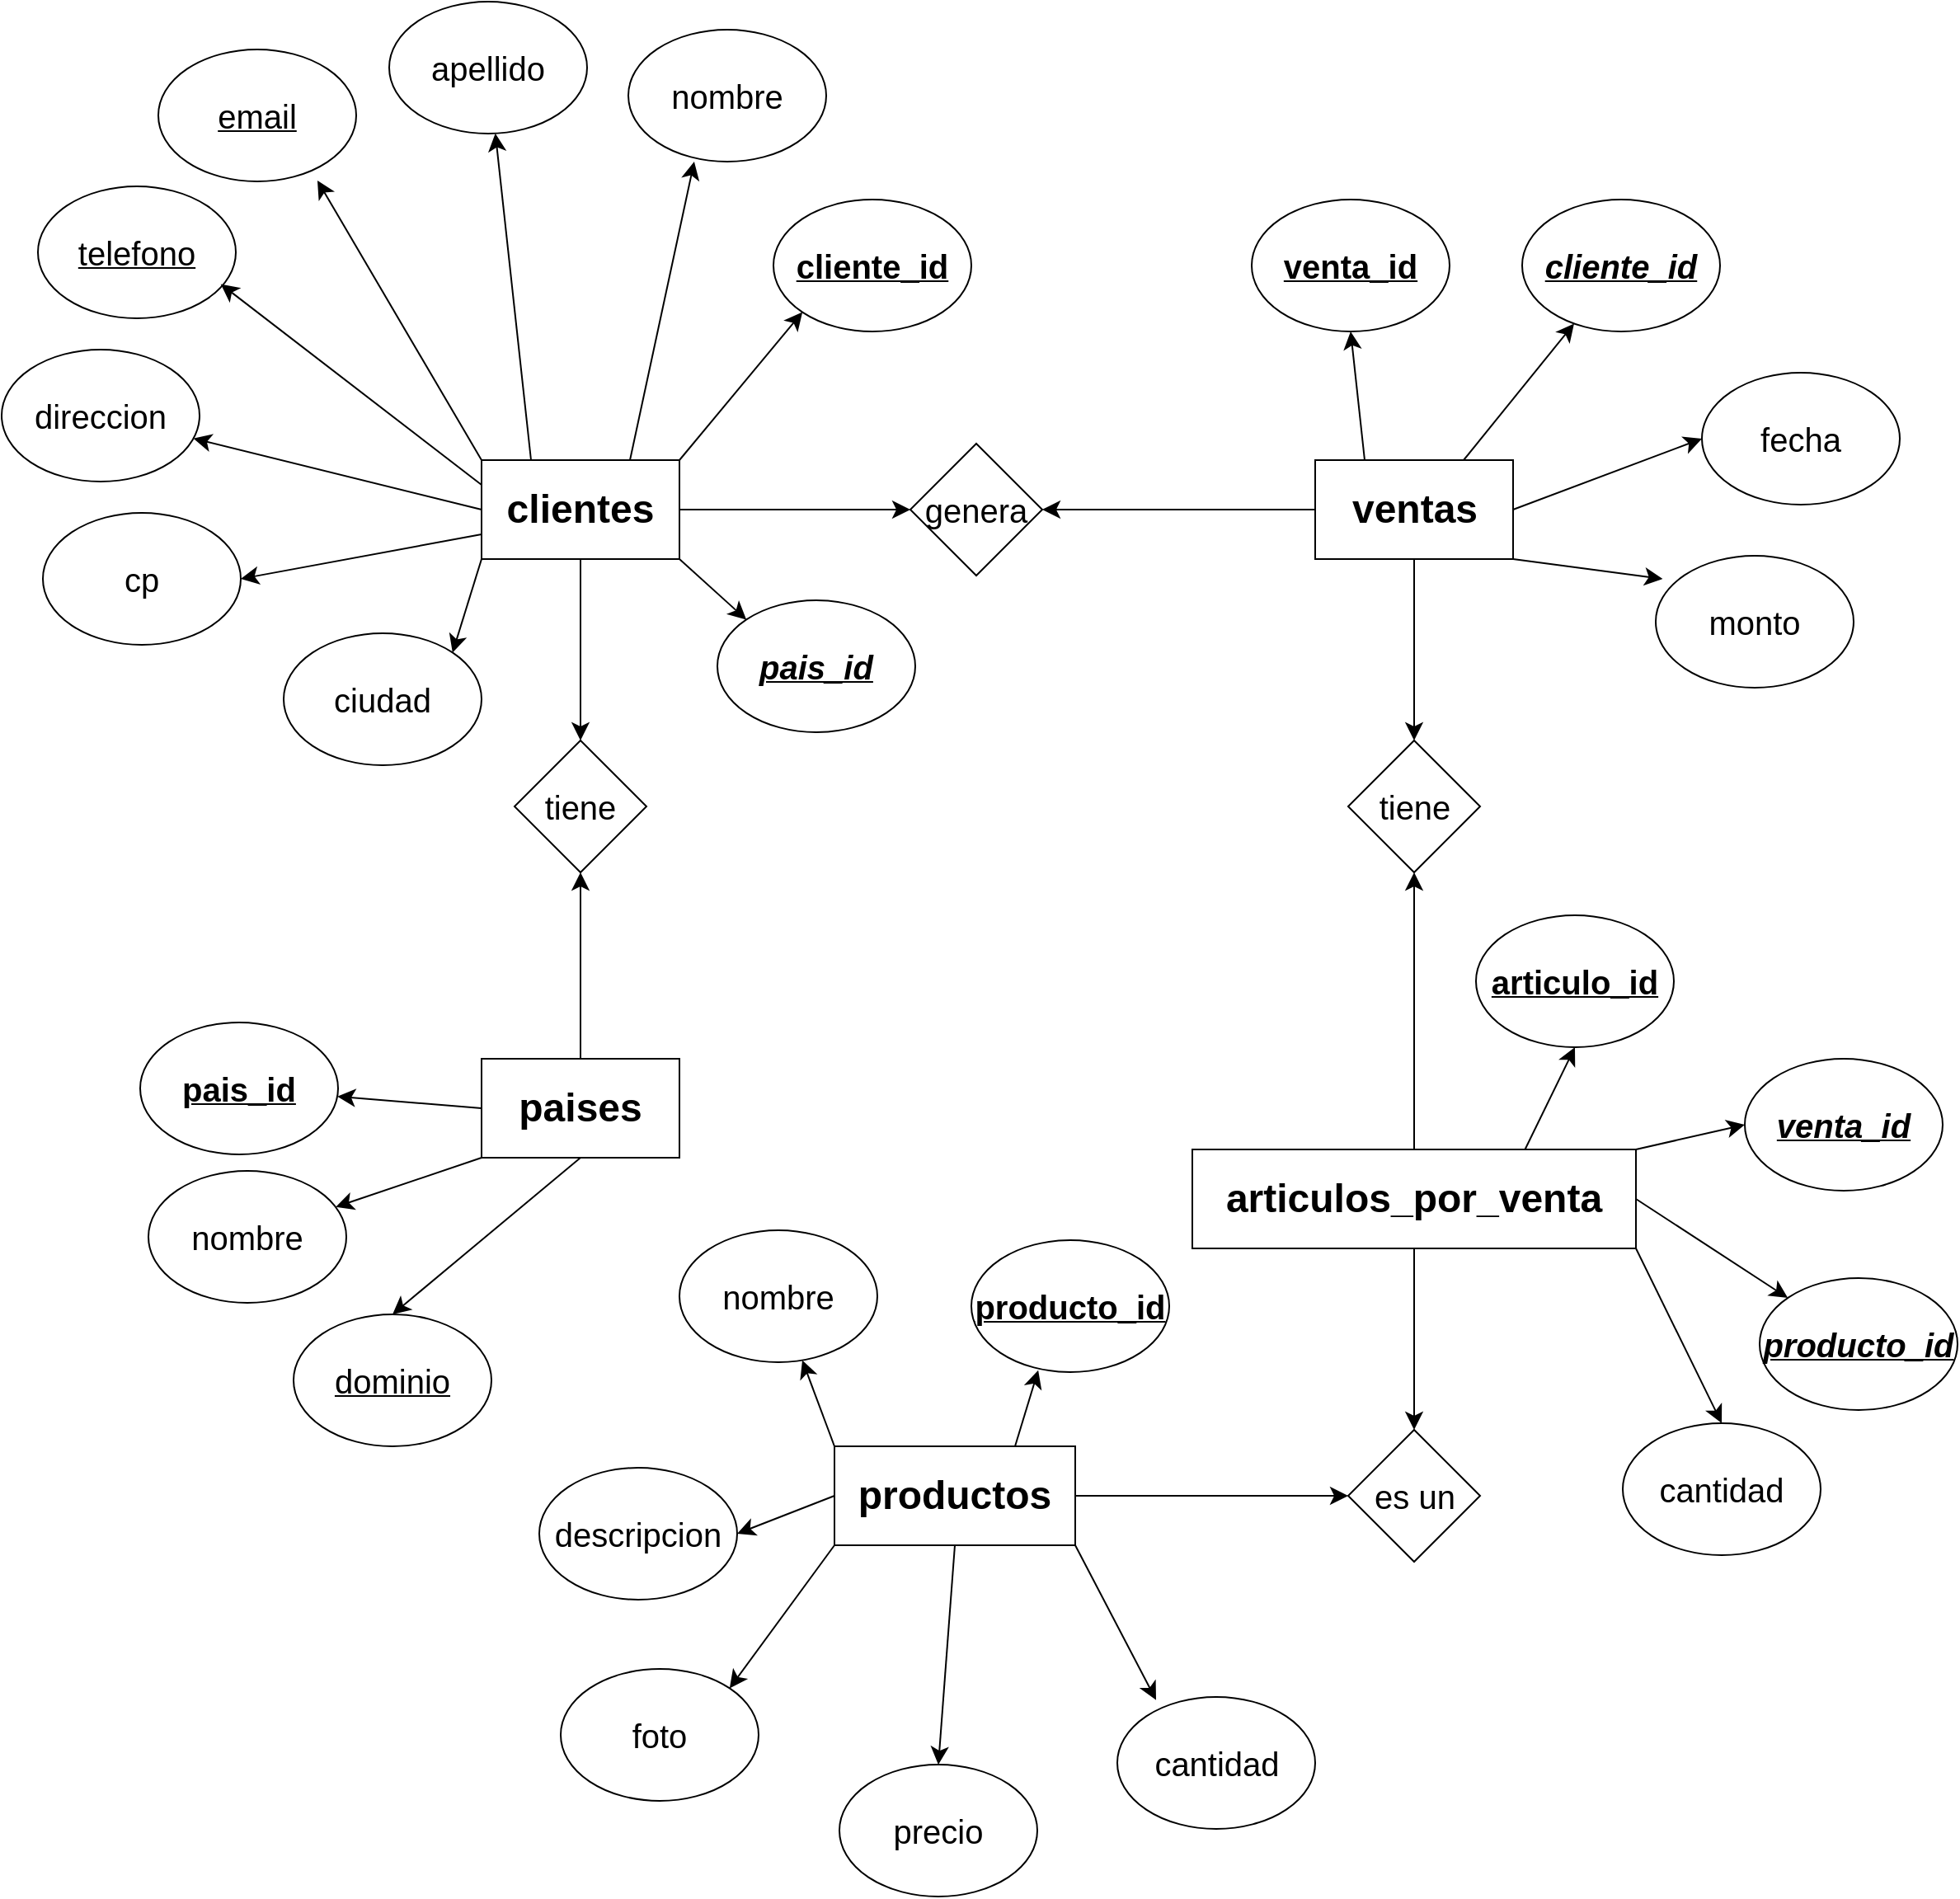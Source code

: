 <mxfile version="24.3.1" type="device">
  <diagram name="Página-1" id="JzK4bUNDXBgPIRXQ5m3p">
    <mxGraphModel dx="2160" dy="1524" grid="0" gridSize="10" guides="1" tooltips="1" connect="1" arrows="1" fold="1" page="0" pageScale="1" pageWidth="827" pageHeight="1169" math="0" shadow="0">
      <root>
        <mxCell id="0" />
        <mxCell id="1" parent="0" />
        <mxCell id="xU6tLc2lhdqfELH5Y_s3-8" value="" style="edgeStyle=none;curved=1;rounded=0;orthogonalLoop=1;jettySize=auto;html=1;fontSize=12;startSize=8;endSize=8;" edge="1" parent="1" source="xU6tLc2lhdqfELH5Y_s3-1" target="xU6tLc2lhdqfELH5Y_s3-7">
          <mxGeometry relative="1" as="geometry" />
        </mxCell>
        <mxCell id="xU6tLc2lhdqfELH5Y_s3-11" value="" style="edgeStyle=none;curved=1;rounded=0;orthogonalLoop=1;jettySize=auto;html=1;fontSize=12;startSize=8;endSize=8;" edge="1" parent="1" source="xU6tLc2lhdqfELH5Y_s3-1" target="xU6tLc2lhdqfELH5Y_s3-10">
          <mxGeometry relative="1" as="geometry" />
        </mxCell>
        <mxCell id="xU6tLc2lhdqfELH5Y_s3-66" style="edgeStyle=none;curved=1;rounded=0;orthogonalLoop=1;jettySize=auto;html=1;exitX=1;exitY=1;exitDx=0;exitDy=0;entryX=0;entryY=0;entryDx=0;entryDy=0;fontSize=12;startSize=8;endSize=8;" edge="1" parent="1" source="xU6tLc2lhdqfELH5Y_s3-1" target="xU6tLc2lhdqfELH5Y_s3-62">
          <mxGeometry relative="1" as="geometry" />
        </mxCell>
        <mxCell id="xU6tLc2lhdqfELH5Y_s3-67" style="edgeStyle=none;curved=1;rounded=0;orthogonalLoop=1;jettySize=auto;html=1;exitX=0;exitY=1;exitDx=0;exitDy=0;entryX=1;entryY=0;entryDx=0;entryDy=0;fontSize=12;startSize=8;endSize=8;" edge="1" parent="1" source="xU6tLc2lhdqfELH5Y_s3-1" target="xU6tLc2lhdqfELH5Y_s3-65">
          <mxGeometry relative="1" as="geometry" />
        </mxCell>
        <mxCell id="xU6tLc2lhdqfELH5Y_s3-68" style="edgeStyle=none;curved=1;rounded=0;orthogonalLoop=1;jettySize=auto;html=1;exitX=0;exitY=0.75;exitDx=0;exitDy=0;entryX=1;entryY=0.5;entryDx=0;entryDy=0;fontSize=12;startSize=8;endSize=8;" edge="1" parent="1" source="xU6tLc2lhdqfELH5Y_s3-1" target="xU6tLc2lhdqfELH5Y_s3-54">
          <mxGeometry relative="1" as="geometry" />
        </mxCell>
        <mxCell id="xU6tLc2lhdqfELH5Y_s3-69" style="edgeStyle=none;curved=1;rounded=0;orthogonalLoop=1;jettySize=auto;html=1;exitX=0;exitY=0.5;exitDx=0;exitDy=0;fontSize=12;startSize=8;endSize=8;" edge="1" parent="1" source="xU6tLc2lhdqfELH5Y_s3-1" target="xU6tLc2lhdqfELH5Y_s3-55">
          <mxGeometry relative="1" as="geometry" />
        </mxCell>
        <mxCell id="xU6tLc2lhdqfELH5Y_s3-72" style="edgeStyle=none;curved=1;rounded=0;orthogonalLoop=1;jettySize=auto;html=1;exitX=0.25;exitY=0;exitDx=0;exitDy=0;fontSize=12;startSize=8;endSize=8;" edge="1" parent="1" source="xU6tLc2lhdqfELH5Y_s3-1" target="xU6tLc2lhdqfELH5Y_s3-58">
          <mxGeometry relative="1" as="geometry" />
        </mxCell>
        <mxCell id="xU6tLc2lhdqfELH5Y_s3-74" style="edgeStyle=none;curved=1;rounded=0;orthogonalLoop=1;jettySize=auto;html=1;exitX=1;exitY=0;exitDx=0;exitDy=0;entryX=0;entryY=1;entryDx=0;entryDy=0;fontSize=12;startSize=8;endSize=8;" edge="1" parent="1" source="xU6tLc2lhdqfELH5Y_s3-1" target="xU6tLc2lhdqfELH5Y_s3-63">
          <mxGeometry relative="1" as="geometry" />
        </mxCell>
        <mxCell id="xU6tLc2lhdqfELH5Y_s3-1" value="&lt;b&gt;&lt;font style=&quot;font-size: 24px;&quot;&gt;clientes&lt;/font&gt;&lt;/b&gt;" style="rounded=0;whiteSpace=wrap;html=1;" vertex="1" parent="1">
          <mxGeometry x="274" y="-32" width="120" height="60" as="geometry" />
        </mxCell>
        <mxCell id="xU6tLc2lhdqfELH5Y_s3-12" style="edgeStyle=none;curved=1;rounded=0;orthogonalLoop=1;jettySize=auto;html=1;exitX=0;exitY=0.5;exitDx=0;exitDy=0;entryX=1;entryY=0.5;entryDx=0;entryDy=0;fontSize=12;startSize=8;endSize=8;" edge="1" parent="1" source="xU6tLc2lhdqfELH5Y_s3-2" target="xU6tLc2lhdqfELH5Y_s3-10">
          <mxGeometry relative="1" as="geometry" />
        </mxCell>
        <mxCell id="xU6tLc2lhdqfELH5Y_s3-14" value="" style="edgeStyle=none;curved=1;rounded=0;orthogonalLoop=1;jettySize=auto;html=1;fontSize=12;startSize=8;endSize=8;" edge="1" parent="1" source="xU6tLc2lhdqfELH5Y_s3-2" target="xU6tLc2lhdqfELH5Y_s3-13">
          <mxGeometry relative="1" as="geometry" />
        </mxCell>
        <mxCell id="xU6tLc2lhdqfELH5Y_s3-38" style="edgeStyle=none;curved=1;rounded=0;orthogonalLoop=1;jettySize=auto;html=1;exitX=0.25;exitY=0;exitDx=0;exitDy=0;entryX=0.5;entryY=1;entryDx=0;entryDy=0;fontSize=12;startSize=8;endSize=8;" edge="1" parent="1" source="xU6tLc2lhdqfELH5Y_s3-2" target="xU6tLc2lhdqfELH5Y_s3-34">
          <mxGeometry relative="1" as="geometry" />
        </mxCell>
        <mxCell id="xU6tLc2lhdqfELH5Y_s3-39" style="edgeStyle=none;curved=1;rounded=0;orthogonalLoop=1;jettySize=auto;html=1;exitX=0.75;exitY=0;exitDx=0;exitDy=0;fontSize=12;startSize=8;endSize=8;" edge="1" parent="1" source="xU6tLc2lhdqfELH5Y_s3-2" target="xU6tLc2lhdqfELH5Y_s3-35">
          <mxGeometry relative="1" as="geometry" />
        </mxCell>
        <mxCell id="xU6tLc2lhdqfELH5Y_s3-40" style="edgeStyle=none;curved=1;rounded=0;orthogonalLoop=1;jettySize=auto;html=1;exitX=1;exitY=0.5;exitDx=0;exitDy=0;entryX=0;entryY=0.5;entryDx=0;entryDy=0;fontSize=12;startSize=8;endSize=8;" edge="1" parent="1" source="xU6tLc2lhdqfELH5Y_s3-2" target="xU6tLc2lhdqfELH5Y_s3-36">
          <mxGeometry relative="1" as="geometry" />
        </mxCell>
        <mxCell id="xU6tLc2lhdqfELH5Y_s3-2" value="&lt;b&gt;&lt;font style=&quot;font-size: 24px;&quot;&gt;ventas&lt;/font&gt;&lt;/b&gt;" style="rounded=0;whiteSpace=wrap;html=1;" vertex="1" parent="1">
          <mxGeometry x="779.5" y="-32" width="120" height="60" as="geometry" />
        </mxCell>
        <mxCell id="xU6tLc2lhdqfELH5Y_s3-15" style="edgeStyle=none;curved=1;rounded=0;orthogonalLoop=1;jettySize=auto;html=1;exitX=0.5;exitY=0;exitDx=0;exitDy=0;entryX=0.5;entryY=1;entryDx=0;entryDy=0;fontSize=12;startSize=8;endSize=8;" edge="1" parent="1" source="xU6tLc2lhdqfELH5Y_s3-3" target="xU6tLc2lhdqfELH5Y_s3-13">
          <mxGeometry relative="1" as="geometry" />
        </mxCell>
        <mxCell id="xU6tLc2lhdqfELH5Y_s3-17" value="" style="edgeStyle=none;curved=1;rounded=0;orthogonalLoop=1;jettySize=auto;html=1;fontSize=12;startSize=8;endSize=8;" edge="1" parent="1" source="xU6tLc2lhdqfELH5Y_s3-3" target="xU6tLc2lhdqfELH5Y_s3-16">
          <mxGeometry relative="1" as="geometry" />
        </mxCell>
        <mxCell id="xU6tLc2lhdqfELH5Y_s3-29" style="edgeStyle=none;curved=1;rounded=0;orthogonalLoop=1;jettySize=auto;html=1;exitX=0.75;exitY=0;exitDx=0;exitDy=0;entryX=0.5;entryY=1;entryDx=0;entryDy=0;fontSize=12;startSize=8;endSize=8;" edge="1" parent="1" source="xU6tLc2lhdqfELH5Y_s3-3" target="xU6tLc2lhdqfELH5Y_s3-22">
          <mxGeometry relative="1" as="geometry" />
        </mxCell>
        <mxCell id="xU6tLc2lhdqfELH5Y_s3-30" style="edgeStyle=none;curved=1;rounded=0;orthogonalLoop=1;jettySize=auto;html=1;exitX=1;exitY=0;exitDx=0;exitDy=0;entryX=0;entryY=0.5;entryDx=0;entryDy=0;fontSize=12;startSize=8;endSize=8;" edge="1" parent="1" source="xU6tLc2lhdqfELH5Y_s3-3" target="xU6tLc2lhdqfELH5Y_s3-26">
          <mxGeometry relative="1" as="geometry" />
        </mxCell>
        <mxCell id="xU6tLc2lhdqfELH5Y_s3-31" style="edgeStyle=none;curved=1;rounded=0;orthogonalLoop=1;jettySize=auto;html=1;exitX=1;exitY=0.5;exitDx=0;exitDy=0;fontSize=12;startSize=8;endSize=8;" edge="1" parent="1" source="xU6tLc2lhdqfELH5Y_s3-3" target="xU6tLc2lhdqfELH5Y_s3-27">
          <mxGeometry relative="1" as="geometry" />
        </mxCell>
        <mxCell id="xU6tLc2lhdqfELH5Y_s3-32" style="edgeStyle=none;curved=1;rounded=0;orthogonalLoop=1;jettySize=auto;html=1;exitX=1;exitY=1;exitDx=0;exitDy=0;entryX=0.5;entryY=0;entryDx=0;entryDy=0;fontSize=12;startSize=8;endSize=8;" edge="1" parent="1" source="xU6tLc2lhdqfELH5Y_s3-3" target="xU6tLc2lhdqfELH5Y_s3-28">
          <mxGeometry relative="1" as="geometry" />
        </mxCell>
        <mxCell id="xU6tLc2lhdqfELH5Y_s3-3" value="&lt;b&gt;&lt;font style=&quot;font-size: 24px;&quot;&gt;articulos_por_venta&lt;/font&gt;&lt;/b&gt;" style="rounded=0;whiteSpace=wrap;html=1;" vertex="1" parent="1">
          <mxGeometry x="705" y="386" width="269" height="60" as="geometry" />
        </mxCell>
        <mxCell id="xU6tLc2lhdqfELH5Y_s3-18" style="edgeStyle=none;curved=1;rounded=0;orthogonalLoop=1;jettySize=auto;html=1;exitX=1;exitY=0.5;exitDx=0;exitDy=0;entryX=0;entryY=0.5;entryDx=0;entryDy=0;fontSize=12;startSize=8;endSize=8;" edge="1" parent="1" source="xU6tLc2lhdqfELH5Y_s3-4" target="xU6tLc2lhdqfELH5Y_s3-16">
          <mxGeometry relative="1" as="geometry" />
        </mxCell>
        <mxCell id="xU6tLc2lhdqfELH5Y_s3-49" style="edgeStyle=none;curved=1;rounded=0;orthogonalLoop=1;jettySize=auto;html=1;exitX=0.5;exitY=1;exitDx=0;exitDy=0;entryX=0.5;entryY=0;entryDx=0;entryDy=0;fontSize=12;startSize=8;endSize=8;" edge="1" parent="1" source="xU6tLc2lhdqfELH5Y_s3-4" target="xU6tLc2lhdqfELH5Y_s3-46">
          <mxGeometry relative="1" as="geometry" />
        </mxCell>
        <mxCell id="xU6tLc2lhdqfELH5Y_s3-50" style="edgeStyle=none;curved=1;rounded=0;orthogonalLoop=1;jettySize=auto;html=1;exitX=0;exitY=1;exitDx=0;exitDy=0;entryX=1;entryY=0;entryDx=0;entryDy=0;fontSize=12;startSize=8;endSize=8;" edge="1" parent="1" source="xU6tLc2lhdqfELH5Y_s3-4" target="xU6tLc2lhdqfELH5Y_s3-45">
          <mxGeometry relative="1" as="geometry" />
        </mxCell>
        <mxCell id="xU6tLc2lhdqfELH5Y_s3-51" style="edgeStyle=none;curved=1;rounded=0;orthogonalLoop=1;jettySize=auto;html=1;exitX=0;exitY=0.5;exitDx=0;exitDy=0;entryX=1;entryY=0.5;entryDx=0;entryDy=0;fontSize=12;startSize=8;endSize=8;" edge="1" parent="1" source="xU6tLc2lhdqfELH5Y_s3-4" target="xU6tLc2lhdqfELH5Y_s3-42">
          <mxGeometry relative="1" as="geometry" />
        </mxCell>
        <mxCell id="xU6tLc2lhdqfELH5Y_s3-52" style="edgeStyle=none;curved=1;rounded=0;orthogonalLoop=1;jettySize=auto;html=1;exitX=0;exitY=0;exitDx=0;exitDy=0;fontSize=12;startSize=8;endSize=8;" edge="1" parent="1" source="xU6tLc2lhdqfELH5Y_s3-4" target="xU6tLc2lhdqfELH5Y_s3-43">
          <mxGeometry relative="1" as="geometry" />
        </mxCell>
        <mxCell id="xU6tLc2lhdqfELH5Y_s3-4" value="&lt;b&gt;&lt;font style=&quot;font-size: 24px;&quot;&gt;productos&lt;/font&gt;&lt;/b&gt;" style="rounded=0;whiteSpace=wrap;html=1;" vertex="1" parent="1">
          <mxGeometry x="488" y="566" width="146" height="60" as="geometry" />
        </mxCell>
        <mxCell id="xU6tLc2lhdqfELH5Y_s3-9" style="edgeStyle=none;curved=1;rounded=0;orthogonalLoop=1;jettySize=auto;html=1;exitX=0.5;exitY=0;exitDx=0;exitDy=0;fontSize=12;startSize=8;endSize=8;" edge="1" parent="1" source="xU6tLc2lhdqfELH5Y_s3-5" target="xU6tLc2lhdqfELH5Y_s3-7">
          <mxGeometry relative="1" as="geometry" />
        </mxCell>
        <mxCell id="xU6tLc2lhdqfELH5Y_s3-23" style="edgeStyle=none;curved=1;rounded=0;orthogonalLoop=1;jettySize=auto;html=1;exitX=0;exitY=0.5;exitDx=0;exitDy=0;fontSize=12;startSize=8;endSize=8;" edge="1" parent="1" source="xU6tLc2lhdqfELH5Y_s3-5" target="xU6tLc2lhdqfELH5Y_s3-19">
          <mxGeometry relative="1" as="geometry" />
        </mxCell>
        <mxCell id="xU6tLc2lhdqfELH5Y_s3-24" style="edgeStyle=none;curved=1;rounded=0;orthogonalLoop=1;jettySize=auto;html=1;exitX=0;exitY=1;exitDx=0;exitDy=0;fontSize=12;startSize=8;endSize=8;" edge="1" parent="1" source="xU6tLc2lhdqfELH5Y_s3-5" target="xU6tLc2lhdqfELH5Y_s3-20">
          <mxGeometry relative="1" as="geometry" />
        </mxCell>
        <mxCell id="xU6tLc2lhdqfELH5Y_s3-25" style="edgeStyle=none;curved=1;rounded=0;orthogonalLoop=1;jettySize=auto;html=1;exitX=0.5;exitY=1;exitDx=0;exitDy=0;entryX=0.5;entryY=0;entryDx=0;entryDy=0;fontSize=12;startSize=8;endSize=8;" edge="1" parent="1" source="xU6tLc2lhdqfELH5Y_s3-5" target="xU6tLc2lhdqfELH5Y_s3-21">
          <mxGeometry relative="1" as="geometry" />
        </mxCell>
        <mxCell id="xU6tLc2lhdqfELH5Y_s3-5" value="&lt;b&gt;&lt;font style=&quot;font-size: 24px;&quot;&gt;paises&lt;/font&gt;&lt;/b&gt;" style="rounded=0;whiteSpace=wrap;html=1;" vertex="1" parent="1">
          <mxGeometry x="274" y="331" width="120" height="60" as="geometry" />
        </mxCell>
        <mxCell id="xU6tLc2lhdqfELH5Y_s3-7" value="&lt;font style=&quot;font-size: 20px;&quot;&gt;tiene&lt;/font&gt;" style="rhombus;whiteSpace=wrap;html=1;rounded=0;" vertex="1" parent="1">
          <mxGeometry x="294" y="138" width="80" height="80" as="geometry" />
        </mxCell>
        <mxCell id="xU6tLc2lhdqfELH5Y_s3-10" value="&lt;font style=&quot;font-size: 20px;&quot;&gt;genera&lt;/font&gt;" style="rhombus;whiteSpace=wrap;html=1;rounded=0;" vertex="1" parent="1">
          <mxGeometry x="534" y="-42" width="80" height="80" as="geometry" />
        </mxCell>
        <mxCell id="xU6tLc2lhdqfELH5Y_s3-13" value="&lt;font style=&quot;font-size: 20px;&quot;&gt;tiene&lt;/font&gt;" style="rhombus;whiteSpace=wrap;html=1;rounded=0;" vertex="1" parent="1">
          <mxGeometry x="799.5" y="138" width="80" height="80" as="geometry" />
        </mxCell>
        <mxCell id="xU6tLc2lhdqfELH5Y_s3-16" value="&lt;font style=&quot;font-size: 20px;&quot;&gt;es un&lt;/font&gt;" style="rhombus;whiteSpace=wrap;html=1;rounded=0;" vertex="1" parent="1">
          <mxGeometry x="799.5" y="556" width="80" height="80" as="geometry" />
        </mxCell>
        <mxCell id="xU6tLc2lhdqfELH5Y_s3-19" value="&lt;u&gt;&lt;b&gt;&lt;font style=&quot;font-size: 20px;&quot;&gt;pais_id&lt;/font&gt;&lt;/b&gt;&lt;/u&gt;" style="ellipse;whiteSpace=wrap;html=1;" vertex="1" parent="1">
          <mxGeometry x="67" y="309" width="120" height="80" as="geometry" />
        </mxCell>
        <mxCell id="xU6tLc2lhdqfELH5Y_s3-20" value="&lt;font style=&quot;font-size: 20px;&quot;&gt;nombre&lt;/font&gt;" style="ellipse;whiteSpace=wrap;html=1;" vertex="1" parent="1">
          <mxGeometry x="72" y="399" width="120" height="80" as="geometry" />
        </mxCell>
        <mxCell id="xU6tLc2lhdqfELH5Y_s3-21" value="&lt;font style=&quot;font-size: 20px;&quot;&gt;dominio&lt;/font&gt;" style="ellipse;whiteSpace=wrap;html=1;fontStyle=4" vertex="1" parent="1">
          <mxGeometry x="160" y="486" width="120" height="80" as="geometry" />
        </mxCell>
        <mxCell id="xU6tLc2lhdqfELH5Y_s3-22" value="&lt;b&gt;&lt;u&gt;&lt;font style=&quot;font-size: 20px;&quot;&gt;articulo_id&lt;/font&gt;&lt;/u&gt;&lt;/b&gt;" style="ellipse;whiteSpace=wrap;html=1;" vertex="1" parent="1">
          <mxGeometry x="877" y="244" width="120" height="80" as="geometry" />
        </mxCell>
        <mxCell id="xU6tLc2lhdqfELH5Y_s3-26" value="&lt;i&gt;&lt;b&gt;&lt;u&gt;&lt;font style=&quot;font-size: 20px;&quot;&gt;venta_id&lt;/font&gt;&lt;/u&gt;&lt;/b&gt;&lt;/i&gt;" style="ellipse;whiteSpace=wrap;html=1;" vertex="1" parent="1">
          <mxGeometry x="1040" y="331" width="120" height="80" as="geometry" />
        </mxCell>
        <mxCell id="xU6tLc2lhdqfELH5Y_s3-27" value="&lt;i&gt;&lt;b&gt;&lt;u&gt;&lt;font style=&quot;font-size: 20px;&quot;&gt;producto_id&lt;/font&gt;&lt;/u&gt;&lt;/b&gt;&lt;/i&gt;" style="ellipse;whiteSpace=wrap;html=1;" vertex="1" parent="1">
          <mxGeometry x="1049" y="464" width="120" height="80" as="geometry" />
        </mxCell>
        <mxCell id="xU6tLc2lhdqfELH5Y_s3-28" value="&lt;font style=&quot;font-size: 20px;&quot;&gt;cantidad&lt;/font&gt;" style="ellipse;whiteSpace=wrap;html=1;" vertex="1" parent="1">
          <mxGeometry x="966" y="552" width="120" height="80" as="geometry" />
        </mxCell>
        <mxCell id="xU6tLc2lhdqfELH5Y_s3-34" value="&lt;b&gt;&lt;u&gt;&lt;font style=&quot;font-size: 20px;&quot;&gt;venta_id&lt;/font&gt;&lt;/u&gt;&lt;/b&gt;" style="ellipse;whiteSpace=wrap;html=1;" vertex="1" parent="1">
          <mxGeometry x="741" y="-190" width="120" height="80" as="geometry" />
        </mxCell>
        <mxCell id="xU6tLc2lhdqfELH5Y_s3-35" value="&lt;i&gt;&lt;b&gt;&lt;u&gt;&lt;font style=&quot;font-size: 20px;&quot;&gt;cliente_id&lt;/font&gt;&lt;/u&gt;&lt;/b&gt;&lt;/i&gt;" style="ellipse;whiteSpace=wrap;html=1;" vertex="1" parent="1">
          <mxGeometry x="905" y="-190" width="120" height="80" as="geometry" />
        </mxCell>
        <mxCell id="xU6tLc2lhdqfELH5Y_s3-36" value="&lt;font style=&quot;font-size: 20px;&quot;&gt;fecha&lt;/font&gt;" style="ellipse;whiteSpace=wrap;html=1;" vertex="1" parent="1">
          <mxGeometry x="1014" y="-85" width="120" height="80" as="geometry" />
        </mxCell>
        <mxCell id="xU6tLc2lhdqfELH5Y_s3-37" value="&lt;font style=&quot;font-size: 20px;&quot;&gt;monto&lt;/font&gt;" style="ellipse;whiteSpace=wrap;html=1;" vertex="1" parent="1">
          <mxGeometry x="986" y="26" width="120" height="80" as="geometry" />
        </mxCell>
        <mxCell id="xU6tLc2lhdqfELH5Y_s3-41" style="edgeStyle=none;curved=1;rounded=0;orthogonalLoop=1;jettySize=auto;html=1;exitX=1;exitY=1;exitDx=0;exitDy=0;entryX=0.035;entryY=0.175;entryDx=0;entryDy=0;entryPerimeter=0;fontSize=12;startSize=8;endSize=8;" edge="1" parent="1" source="xU6tLc2lhdqfELH5Y_s3-2" target="xU6tLc2lhdqfELH5Y_s3-37">
          <mxGeometry relative="1" as="geometry" />
        </mxCell>
        <mxCell id="xU6tLc2lhdqfELH5Y_s3-42" value="&lt;font style=&quot;font-size: 20px;&quot;&gt;descripcion&lt;/font&gt;" style="ellipse;whiteSpace=wrap;html=1;" vertex="1" parent="1">
          <mxGeometry x="309" y="579" width="120" height="80" as="geometry" />
        </mxCell>
        <mxCell id="xU6tLc2lhdqfELH5Y_s3-43" value="&lt;font style=&quot;font-size: 20px;&quot;&gt;nombre&lt;/font&gt;" style="ellipse;whiteSpace=wrap;html=1;" vertex="1" parent="1">
          <mxGeometry x="394" y="435" width="120" height="80" as="geometry" />
        </mxCell>
        <mxCell id="xU6tLc2lhdqfELH5Y_s3-44" value="&lt;u&gt;&lt;b style=&quot;&quot;&gt;&lt;font style=&quot;font-size: 20px;&quot;&gt;producto_id&lt;/font&gt;&lt;/b&gt;&lt;/u&gt;" style="ellipse;whiteSpace=wrap;html=1;" vertex="1" parent="1">
          <mxGeometry x="571" y="441" width="120" height="80" as="geometry" />
        </mxCell>
        <mxCell id="xU6tLc2lhdqfELH5Y_s3-45" value="&lt;font style=&quot;font-size: 20px;&quot;&gt;foto&lt;/font&gt;" style="ellipse;whiteSpace=wrap;html=1;" vertex="1" parent="1">
          <mxGeometry x="322" y="701" width="120" height="80" as="geometry" />
        </mxCell>
        <mxCell id="xU6tLc2lhdqfELH5Y_s3-46" value="&lt;font style=&quot;font-size: 20px;&quot;&gt;precio&lt;/font&gt;" style="ellipse;whiteSpace=wrap;html=1;" vertex="1" parent="1">
          <mxGeometry x="491" y="759" width="120" height="80" as="geometry" />
        </mxCell>
        <mxCell id="xU6tLc2lhdqfELH5Y_s3-47" value="&lt;font style=&quot;font-size: 20px;&quot;&gt;cantidad&lt;/font&gt;" style="ellipse;whiteSpace=wrap;html=1;" vertex="1" parent="1">
          <mxGeometry x="659.5" y="718" width="120" height="80" as="geometry" />
        </mxCell>
        <mxCell id="xU6tLc2lhdqfELH5Y_s3-48" style="edgeStyle=none;curved=1;rounded=0;orthogonalLoop=1;jettySize=auto;html=1;exitX=1;exitY=1;exitDx=0;exitDy=0;entryX=0.196;entryY=0.023;entryDx=0;entryDy=0;entryPerimeter=0;fontSize=12;startSize=8;endSize=8;" edge="1" parent="1" source="xU6tLc2lhdqfELH5Y_s3-4" target="xU6tLc2lhdqfELH5Y_s3-47">
          <mxGeometry relative="1" as="geometry" />
        </mxCell>
        <mxCell id="xU6tLc2lhdqfELH5Y_s3-53" style="edgeStyle=none;curved=1;rounded=0;orthogonalLoop=1;jettySize=auto;html=1;exitX=0.75;exitY=0;exitDx=0;exitDy=0;entryX=0.338;entryY=0.986;entryDx=0;entryDy=0;entryPerimeter=0;fontSize=12;startSize=8;endSize=8;" edge="1" parent="1" source="xU6tLc2lhdqfELH5Y_s3-4" target="xU6tLc2lhdqfELH5Y_s3-44">
          <mxGeometry relative="1" as="geometry" />
        </mxCell>
        <mxCell id="xU6tLc2lhdqfELH5Y_s3-54" value="&lt;font style=&quot;font-size: 20px;&quot;&gt;cp&lt;/font&gt;" style="ellipse;whiteSpace=wrap;html=1;" vertex="1" parent="1">
          <mxGeometry x="8" width="120" height="80" as="geometry" />
        </mxCell>
        <mxCell id="xU6tLc2lhdqfELH5Y_s3-55" value="&lt;font style=&quot;font-size: 20px;&quot;&gt;direccion&lt;/font&gt;" style="ellipse;whiteSpace=wrap;html=1;" vertex="1" parent="1">
          <mxGeometry x="-17" y="-99" width="120" height="80" as="geometry" />
        </mxCell>
        <mxCell id="xU6tLc2lhdqfELH5Y_s3-56" value="&lt;u&gt;&lt;font style=&quot;font-size: 20px;&quot;&gt;telefono&lt;/font&gt;&lt;/u&gt;" style="ellipse;whiteSpace=wrap;html=1;" vertex="1" parent="1">
          <mxGeometry x="5" y="-198" width="120" height="80" as="geometry" />
        </mxCell>
        <mxCell id="xU6tLc2lhdqfELH5Y_s3-57" value="&lt;u&gt;&lt;font style=&quot;font-size: 20px;&quot;&gt;email&lt;/font&gt;&lt;/u&gt;" style="ellipse;whiteSpace=wrap;html=1;" vertex="1" parent="1">
          <mxGeometry x="78" y="-281" width="120" height="80" as="geometry" />
        </mxCell>
        <mxCell id="xU6tLc2lhdqfELH5Y_s3-58" value="&lt;font style=&quot;font-size: 20px;&quot;&gt;apellido&lt;/font&gt;" style="ellipse;whiteSpace=wrap;html=1;" vertex="1" parent="1">
          <mxGeometry x="218" y="-310" width="120" height="80" as="geometry" />
        </mxCell>
        <mxCell id="xU6tLc2lhdqfELH5Y_s3-60" value="&lt;font style=&quot;font-size: 20px;&quot;&gt;nombre&lt;/font&gt;" style="ellipse;whiteSpace=wrap;html=1;" vertex="1" parent="1">
          <mxGeometry x="363" y="-293" width="120" height="80" as="geometry" />
        </mxCell>
        <mxCell id="xU6tLc2lhdqfELH5Y_s3-62" value="&lt;u&gt;&lt;b&gt;&lt;i&gt;&lt;font style=&quot;font-size: 20px;&quot;&gt;pais_id&lt;/font&gt;&lt;/i&gt;&lt;/b&gt;&lt;/u&gt;" style="ellipse;whiteSpace=wrap;html=1;" vertex="1" parent="1">
          <mxGeometry x="417" y="53" width="120" height="80" as="geometry" />
        </mxCell>
        <mxCell id="xU6tLc2lhdqfELH5Y_s3-63" value="&lt;u&gt;&lt;b&gt;&lt;font style=&quot;font-size: 20px;&quot;&gt;cliente_id&lt;/font&gt;&lt;/b&gt;&lt;/u&gt;" style="ellipse;whiteSpace=wrap;html=1;" vertex="1" parent="1">
          <mxGeometry x="451" y="-190" width="120" height="80" as="geometry" />
        </mxCell>
        <mxCell id="xU6tLc2lhdqfELH5Y_s3-65" value="&lt;font style=&quot;font-size: 20px;&quot;&gt;ciudad&lt;/font&gt;" style="ellipse;whiteSpace=wrap;html=1;" vertex="1" parent="1">
          <mxGeometry x="154" y="73" width="120" height="80" as="geometry" />
        </mxCell>
        <mxCell id="xU6tLc2lhdqfELH5Y_s3-70" style="edgeStyle=none;curved=1;rounded=0;orthogonalLoop=1;jettySize=auto;html=1;exitX=0;exitY=0.25;exitDx=0;exitDy=0;entryX=0.924;entryY=0.741;entryDx=0;entryDy=0;entryPerimeter=0;fontSize=12;startSize=8;endSize=8;" edge="1" parent="1" source="xU6tLc2lhdqfELH5Y_s3-1" target="xU6tLc2lhdqfELH5Y_s3-56">
          <mxGeometry relative="1" as="geometry" />
        </mxCell>
        <mxCell id="xU6tLc2lhdqfELH5Y_s3-71" style="edgeStyle=none;curved=1;rounded=0;orthogonalLoop=1;jettySize=auto;html=1;exitX=0;exitY=0;exitDx=0;exitDy=0;entryX=0.804;entryY=0.993;entryDx=0;entryDy=0;entryPerimeter=0;fontSize=12;startSize=8;endSize=8;" edge="1" parent="1" source="xU6tLc2lhdqfELH5Y_s3-1" target="xU6tLc2lhdqfELH5Y_s3-57">
          <mxGeometry relative="1" as="geometry" />
        </mxCell>
        <mxCell id="xU6tLc2lhdqfELH5Y_s3-73" style="edgeStyle=none;curved=1;rounded=0;orthogonalLoop=1;jettySize=auto;html=1;exitX=0.75;exitY=0;exitDx=0;exitDy=0;entryX=0.333;entryY=1;entryDx=0;entryDy=0;entryPerimeter=0;fontSize=12;startSize=8;endSize=8;" edge="1" parent="1" source="xU6tLc2lhdqfELH5Y_s3-1" target="xU6tLc2lhdqfELH5Y_s3-60">
          <mxGeometry relative="1" as="geometry" />
        </mxCell>
      </root>
    </mxGraphModel>
  </diagram>
</mxfile>
